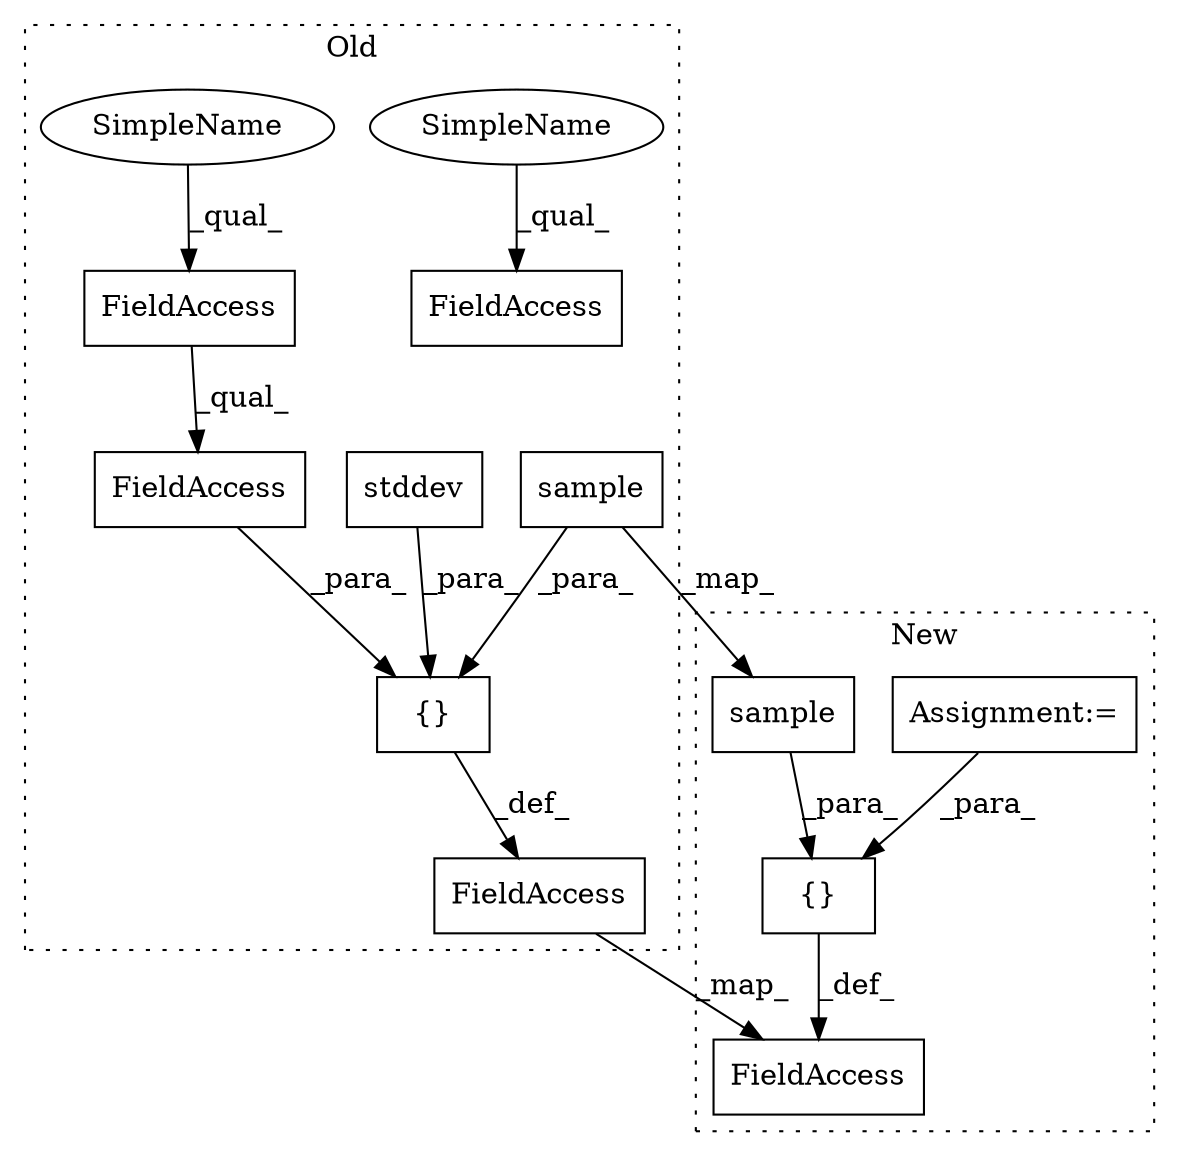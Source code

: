 digraph G {
subgraph cluster0 {
1 [label="stddev" a="32" s="3013" l="8" shape="box"];
3 [label="{}" a="4" s="2966,3021" l="1,1" shape="box"];
4 [label="FieldAccess" a="22" s="2987" l="14" shape="box"];
5 [label="FieldAccess" a="22" s="2987" l="10" shape="box"];
6 [label="FieldAccess" a="22" s="2498" l="10" shape="box"];
8 [label="sample" a="32" s="2978" l="8" shape="box"];
11 [label="FieldAccess" a="22" s="2876" l="23" shape="box"];
12 [label="SimpleName" a="42" s="2498" l="4" shape="ellipse"];
13 [label="SimpleName" a="42" s="2987" l="4" shape="ellipse"];
label = "Old";
style="dotted";
}
subgraph cluster1 {
2 [label="{}" a="4" s="3091,3132" l="1,1" shape="box"];
7 [label="Assignment:=" a="7" s="1600" l="8" shape="box"];
9 [label="sample" a="32" s="3103" l="8" shape="box"];
10 [label="FieldAccess" a="22" s="3001" l="23" shape="box"];
label = "New";
style="dotted";
}
1 -> 3 [label="_para_"];
2 -> 10 [label="_def_"];
3 -> 11 [label="_def_"];
4 -> 3 [label="_para_"];
5 -> 4 [label="_qual_"];
7 -> 2 [label="_para_"];
8 -> 9 [label="_map_"];
8 -> 3 [label="_para_"];
9 -> 2 [label="_para_"];
11 -> 10 [label="_map_"];
12 -> 6 [label="_qual_"];
13 -> 5 [label="_qual_"];
}